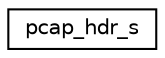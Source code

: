 digraph "Graphical Class Hierarchy"
{
 // LATEX_PDF_SIZE
  edge [fontname="Helvetica",fontsize="10",labelfontname="Helvetica",labelfontsize="10"];
  node [fontname="Helvetica",fontsize="10",shape=record];
  rankdir="LR";
  Node0 [label="pcap_hdr_s",height=0.2,width=0.4,color="black", fillcolor="white", style="filled",URL="$structpcap__hdr__s.html",tooltip=" "];
}
